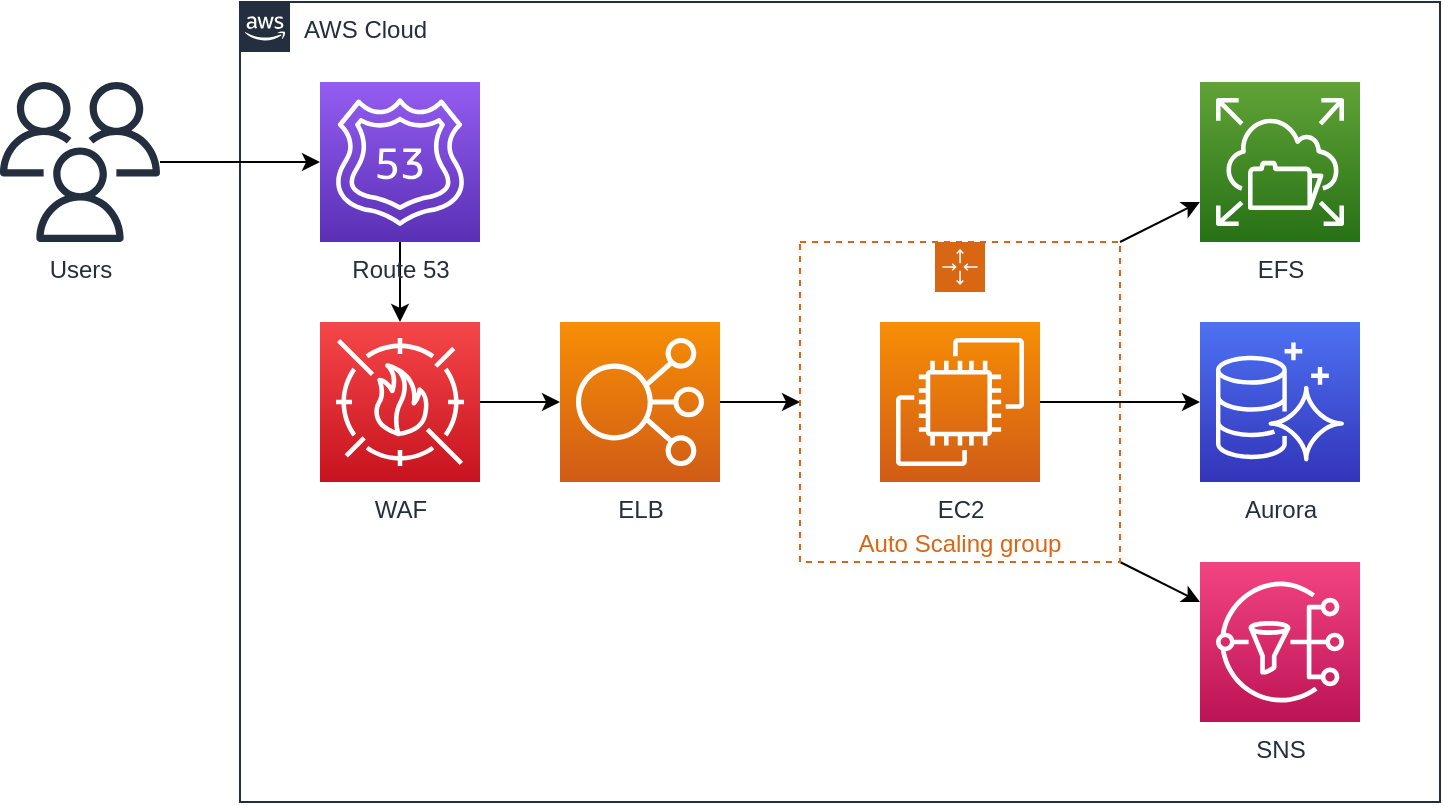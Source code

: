 <mxfile version="10.8.0" type="device"><diagram id="nkRnFH0tYcgGvOSvSR8F" name="Problem Scenario 1"><mxGraphModel dx="1629" dy="747" grid="1" gridSize="10" guides="1" tooltips="1" connect="1" arrows="1" fold="1" page="1" pageScale="1" pageWidth="850" pageHeight="1100" math="0" shadow="0"><root><mxCell id="cBRkSILLU4pSefNul4Za-0"/><mxCell id="cBRkSILLU4pSefNul4Za-1" parent="cBRkSILLU4pSefNul4Za-0"/><mxCell id="0w9BIMTTAF_3Nf6HR2x4-0" value="AWS Cloud" style="points=[[0,0],[0.25,0],[0.5,0],[0.75,0],[1,0],[1,0.25],[1,0.5],[1,0.75],[1,1],[0.75,1],[0.5,1],[0.25,1],[0,1],[0,0.75],[0,0.5],[0,0.25]];outlineConnect=0;gradientColor=none;html=1;whiteSpace=wrap;fontSize=12;fontStyle=0;shape=mxgraph.aws4.group;grIcon=mxgraph.aws4.group_aws_cloud_alt;strokeColor=#232F3E;fillColor=none;verticalAlign=top;align=left;spacingLeft=30;fontColor=#232F3E;dashed=0;" vertex="1" parent="cBRkSILLU4pSefNul4Za-1"><mxGeometry x="160" y="40" width="600" height="400" as="geometry"/></mxCell><mxCell id="0w9BIMTTAF_3Nf6HR2x4-25" style="edgeStyle=none;rounded=0;orthogonalLoop=1;jettySize=auto;html=1;" edge="1" parent="cBRkSILLU4pSefNul4Za-1" source="0w9BIMTTAF_3Nf6HR2x4-10" target="0w9BIMTTAF_3Nf6HR2x4-17"><mxGeometry relative="1" as="geometry"/></mxCell><mxCell id="0w9BIMTTAF_3Nf6HR2x4-10" value="Users" style="outlineConnect=0;fontColor=#232F3E;gradientColor=none;fillColor=#232F3E;strokeColor=none;dashed=0;verticalLabelPosition=bottom;verticalAlign=top;align=center;html=1;fontSize=12;fontStyle=0;aspect=fixed;pointerEvents=1;shape=mxgraph.aws4.users;" vertex="1" parent="cBRkSILLU4pSefNul4Za-1"><mxGeometry x="40" y="80" width="80" height="80" as="geometry"/></mxCell><mxCell id="0w9BIMTTAF_3Nf6HR2x4-26" style="edgeStyle=none;rounded=0;orthogonalLoop=1;jettySize=auto;html=1;" edge="1" parent="cBRkSILLU4pSefNul4Za-1" source="0w9BIMTTAF_3Nf6HR2x4-17" target="0w9BIMTTAF_3Nf6HR2x4-18"><mxGeometry relative="1" as="geometry"/></mxCell><mxCell id="0w9BIMTTAF_3Nf6HR2x4-17" value="Route 53" style="outlineConnect=0;fontColor=#232F3E;gradientColor=#945DF2;gradientDirection=north;fillColor=#5A30B5;strokeColor=#ffffff;dashed=0;verticalLabelPosition=bottom;verticalAlign=top;align=center;html=1;fontSize=12;fontStyle=0;aspect=fixed;shape=mxgraph.aws4.resourceIcon;resIcon=mxgraph.aws4.route_53;" vertex="1" parent="cBRkSILLU4pSefNul4Za-1"><mxGeometry x="200" y="80" width="80" height="80" as="geometry"/></mxCell><mxCell id="0w9BIMTTAF_3Nf6HR2x4-27" style="edgeStyle=none;rounded=0;orthogonalLoop=1;jettySize=auto;html=1;" edge="1" parent="cBRkSILLU4pSefNul4Za-1" source="0w9BIMTTAF_3Nf6HR2x4-18" target="0w9BIMTTAF_3Nf6HR2x4-19"><mxGeometry relative="1" as="geometry"/></mxCell><mxCell id="0w9BIMTTAF_3Nf6HR2x4-18" value="WAF" style="outlineConnect=0;fontColor=#232F3E;gradientColor=#F54749;gradientDirection=north;fillColor=#C7131F;strokeColor=#ffffff;dashed=0;verticalLabelPosition=bottom;verticalAlign=top;align=center;html=1;fontSize=12;fontStyle=0;aspect=fixed;shape=mxgraph.aws4.resourceIcon;resIcon=mxgraph.aws4.waf;" vertex="1" parent="cBRkSILLU4pSefNul4Za-1"><mxGeometry x="200" y="200" width="80" height="80" as="geometry"/></mxCell><mxCell id="0w9BIMTTAF_3Nf6HR2x4-28" style="edgeStyle=none;rounded=0;orthogonalLoop=1;jettySize=auto;html=1;entryX=0;entryY=0.5;entryDx=0;entryDy=0;" edge="1" parent="cBRkSILLU4pSefNul4Za-1" source="0w9BIMTTAF_3Nf6HR2x4-19" target="0w9BIMTTAF_3Nf6HR2x4-20"><mxGeometry relative="1" as="geometry"/></mxCell><mxCell id="0w9BIMTTAF_3Nf6HR2x4-19" value="ELB" style="outlineConnect=0;fontColor=#232F3E;gradientColor=#F78E04;gradientDirection=north;fillColor=#D05C17;strokeColor=#ffffff;dashed=0;verticalLabelPosition=bottom;verticalAlign=top;align=center;html=1;fontSize=12;fontStyle=0;aspect=fixed;shape=mxgraph.aws4.resourceIcon;resIcon=mxgraph.aws4.elastic_load_balancing;" vertex="1" parent="cBRkSILLU4pSefNul4Za-1"><mxGeometry x="320" y="200" width="80" height="80" as="geometry"/></mxCell><mxCell id="0w9BIMTTAF_3Nf6HR2x4-30" style="edgeStyle=none;rounded=0;orthogonalLoop=1;jettySize=auto;html=1;exitX=1;exitY=0;exitDx=0;exitDy=0;" edge="1" parent="cBRkSILLU4pSefNul4Za-1" source="0w9BIMTTAF_3Nf6HR2x4-20" target="0w9BIMTTAF_3Nf6HR2x4-23"><mxGeometry relative="1" as="geometry"/></mxCell><mxCell id="0w9BIMTTAF_3Nf6HR2x4-31" style="edgeStyle=none;rounded=0;orthogonalLoop=1;jettySize=auto;html=1;exitX=1;exitY=1;exitDx=0;exitDy=0;" edge="1" parent="cBRkSILLU4pSefNul4Za-1" source="0w9BIMTTAF_3Nf6HR2x4-20" target="0w9BIMTTAF_3Nf6HR2x4-24"><mxGeometry relative="1" as="geometry"/></mxCell><mxCell id="0w9BIMTTAF_3Nf6HR2x4-20" value="Auto Scaling group" style="points=[[0,0],[0.25,0],[0.5,0],[0.75,0],[1,0],[1,0.25],[1,0.5],[1,0.75],[1,1],[0.75,1],[0.5,1],[0.25,1],[0,1],[0,0.75],[0,0.5],[0,0.25]];outlineConnect=0;gradientColor=none;html=1;whiteSpace=wrap;fontSize=12;fontStyle=0;shape=mxgraph.aws4.groupCenter;grIcon=mxgraph.aws4.group_auto_scaling_group;grStroke=1;strokeColor=#D86613;fillColor=none;verticalAlign=bottom;align=center;fontColor=#D86613;dashed=1;spacingTop=25;" vertex="1" parent="cBRkSILLU4pSefNul4Za-1"><mxGeometry x="440" y="160" width="160" height="160" as="geometry"/></mxCell><mxCell id="0w9BIMTTAF_3Nf6HR2x4-29" style="edgeStyle=none;rounded=0;orthogonalLoop=1;jettySize=auto;html=1;" edge="1" parent="cBRkSILLU4pSefNul4Za-1" source="0w9BIMTTAF_3Nf6HR2x4-21" target="0w9BIMTTAF_3Nf6HR2x4-22"><mxGeometry relative="1" as="geometry"/></mxCell><mxCell id="0w9BIMTTAF_3Nf6HR2x4-21" value="EC2" style="outlineConnect=0;fontColor=#232F3E;gradientColor=#F78E04;gradientDirection=north;fillColor=#D05C17;strokeColor=#ffffff;dashed=0;verticalLabelPosition=bottom;verticalAlign=top;align=center;html=1;fontSize=12;fontStyle=0;aspect=fixed;shape=mxgraph.aws4.resourceIcon;resIcon=mxgraph.aws4.ec2;" vertex="1" parent="cBRkSILLU4pSefNul4Za-1"><mxGeometry x="480" y="200" width="80" height="80" as="geometry"/></mxCell><mxCell id="0w9BIMTTAF_3Nf6HR2x4-22" value="Aurora" style="outlineConnect=0;fontColor=#232F3E;gradientColor=#4D72F3;gradientDirection=north;fillColor=#3334B9;strokeColor=#ffffff;dashed=0;verticalLabelPosition=bottom;verticalAlign=top;align=center;html=1;fontSize=12;fontStyle=0;aspect=fixed;shape=mxgraph.aws4.resourceIcon;resIcon=mxgraph.aws4.aurora;" vertex="1" parent="cBRkSILLU4pSefNul4Za-1"><mxGeometry x="640" y="200" width="80" height="80" as="geometry"/></mxCell><mxCell id="0w9BIMTTAF_3Nf6HR2x4-23" value="EFS" style="outlineConnect=0;fontColor=#232F3E;gradientColor=#60A337;gradientDirection=north;fillColor=#277116;strokeColor=#ffffff;dashed=0;verticalLabelPosition=bottom;verticalAlign=top;align=center;html=1;fontSize=12;fontStyle=0;aspect=fixed;shape=mxgraph.aws4.resourceIcon;resIcon=mxgraph.aws4.elastic_file_system;" vertex="1" parent="cBRkSILLU4pSefNul4Za-1"><mxGeometry x="640" y="80" width="80" height="80" as="geometry"/></mxCell><mxCell id="0w9BIMTTAF_3Nf6HR2x4-24" value="SNS" style="outlineConnect=0;fontColor=#232F3E;gradientColor=#F34482;gradientDirection=north;fillColor=#BC1356;strokeColor=#ffffff;dashed=0;verticalLabelPosition=bottom;verticalAlign=top;align=center;html=1;fontSize=12;fontStyle=0;aspect=fixed;shape=mxgraph.aws4.resourceIcon;resIcon=mxgraph.aws4.sns;" vertex="1" parent="cBRkSILLU4pSefNul4Za-1"><mxGeometry x="640" y="320" width="80" height="80" as="geometry"/></mxCell></root></mxGraphModel></diagram><diagram id="D8cVdTevtv795btRa6Ma" name="Problem Scenario 2"><mxGraphModel dx="1629" dy="747" grid="1" gridSize="10" guides="1" tooltips="1" connect="1" arrows="1" fold="1" page="1" pageScale="1" pageWidth="850" pageHeight="1100" math="0" shadow="0"><root><mxCell id="4-lgWDIviXlJ6VfaUgxH-0"/><mxCell id="4-lgWDIviXlJ6VfaUgxH-1" parent="4-lgWDIviXlJ6VfaUgxH-0"/><mxCell id="4-lgWDIviXlJ6VfaUgxH-13" value="S3 Deep Glacier" style="outlineConnect=0;fontColor=#232F3E;gradientColor=#60A337;gradientDirection=north;fillColor=#277116;strokeColor=#ffffff;dashed=0;verticalLabelPosition=bottom;verticalAlign=top;align=center;html=1;fontSize=12;fontStyle=0;aspect=fixed;shape=mxgraph.aws4.resourceIcon;resIcon=mxgraph.aws4.glacier;" parent="4-lgWDIviXlJ6VfaUgxH-1" vertex="1"><mxGeometry x="399.5" y="279.5" width="81" height="81" as="geometry"/></mxCell><mxCell id="9KRD79lhvPBiFUoh8ox8-1" value="AWS Cloud" style="points=[[0,0],[0.25,0],[0.5,0],[0.75,0],[1,0],[1,0.25],[1,0.5],[1,0.75],[1,1],[0.75,1],[0.5,1],[0.25,1],[0,1],[0,0.75],[0,0.5],[0,0.25]];outlineConnect=0;gradientColor=none;html=1;whiteSpace=wrap;fontSize=12;fontStyle=0;shape=mxgraph.aws4.group;grIcon=mxgraph.aws4.group_aws_cloud_alt;strokeColor=#232F3E;fillColor=none;verticalAlign=top;align=left;spacingLeft=30;fontColor=#232F3E;dashed=0;" parent="4-lgWDIviXlJ6VfaUgxH-1" vertex="1"><mxGeometry x="120" y="239" width="400" height="160" as="geometry"/></mxCell><mxCell id="9KRD79lhvPBiFUoh8ox8-0" value="AWS Cloud" style="points=[[0,0],[0.25,0],[0.5,0],[0.75,0],[1,0],[1,0.25],[1,0.5],[1,0.75],[1,1],[0.75,1],[0.5,1],[0.25,1],[0,1],[0,0.75],[0,0.5],[0,0.25]];outlineConnect=0;gradientColor=none;html=1;whiteSpace=wrap;fontSize=12;fontStyle=0;shape=mxgraph.aws4.group;grIcon=mxgraph.aws4.group_aws_cloud_alt;strokeColor=#232F3E;fillColor=none;verticalAlign=top;align=left;spacingLeft=30;fontColor=#232F3E;dashed=0;" parent="4-lgWDIviXlJ6VfaUgxH-1" vertex="1"><mxGeometry x="121" y="40" width="399" height="160" as="geometry"/></mxCell><mxCell id="4-lgWDIviXlJ6VfaUgxH-6" value="" style="edgeStyle=none;rounded=0;orthogonalLoop=1;jettySize=auto;html=1;" parent="4-lgWDIviXlJ6VfaUgxH-1" source="4-lgWDIviXlJ6VfaUgxH-2" target="4-lgWDIviXlJ6VfaUgxH-3" edge="1"><mxGeometry relative="1" as="geometry"/></mxCell><mxCell id="9KRD79lhvPBiFUoh8ox8-2" style="edgeStyle=none;rounded=0;orthogonalLoop=1;jettySize=auto;html=1;" parent="4-lgWDIviXlJ6VfaUgxH-1" source="4-lgWDIviXlJ6VfaUgxH-2" target="4-lgWDIviXlJ6VfaUgxH-11" edge="1"><mxGeometry relative="1" as="geometry"/></mxCell><mxCell id="4-lgWDIviXlJ6VfaUgxH-2" value="Client" style="outlineConnect=0;fontColor=#232F3E;gradientColor=none;fillColor=#232F3E;strokeColor=none;dashed=0;verticalLabelPosition=bottom;verticalAlign=top;align=center;html=1;fontSize=12;fontStyle=0;aspect=fixed;pointerEvents=1;shape=mxgraph.aws4.mobile_client;" parent="4-lgWDIviXlJ6VfaUgxH-1" vertex="1"><mxGeometry x="41" y="180" width="42" height="80" as="geometry"/></mxCell><mxCell id="4-lgWDIviXlJ6VfaUgxH-7" value="" style="edgeStyle=none;rounded=0;orthogonalLoop=1;jettySize=auto;html=1;" parent="4-lgWDIviXlJ6VfaUgxH-1" source="4-lgWDIviXlJ6VfaUgxH-3" target="4-lgWDIviXlJ6VfaUgxH-4" edge="1"><mxGeometry relative="1" as="geometry"/></mxCell><mxCell id="4-lgWDIviXlJ6VfaUgxH-3" value="Kinesis Firehose" style="outlineConnect=0;fontColor=#232F3E;gradientColor=#945DF2;gradientDirection=north;fillColor=#5A30B5;strokeColor=#ffffff;dashed=0;verticalLabelPosition=bottom;verticalAlign=top;align=center;html=1;fontSize=12;fontStyle=0;aspect=fixed;shape=mxgraph.aws4.resourceIcon;resIcon=mxgraph.aws4.kinesis_data_firehose;" parent="4-lgWDIviXlJ6VfaUgxH-1" vertex="1"><mxGeometry x="159.5" y="80" width="80" height="80" as="geometry"/></mxCell><mxCell id="4-lgWDIviXlJ6VfaUgxH-4" value="S3" style="outlineConnect=0;fontColor=#232F3E;gradientColor=#60A337;gradientDirection=north;fillColor=#277116;strokeColor=#ffffff;dashed=0;verticalLabelPosition=bottom;verticalAlign=top;align=center;html=1;fontSize=12;fontStyle=0;aspect=fixed;shape=mxgraph.aws4.resourceIcon;resIcon=mxgraph.aws4.s3;" parent="4-lgWDIviXlJ6VfaUgxH-1" vertex="1"><mxGeometry x="400" y="80" width="80" height="80" as="geometry"/></mxCell><mxCell id="4-lgWDIviXlJ6VfaUgxH-10" value="" style="edgeStyle=none;rounded=0;orthogonalLoop=1;jettySize=auto;html=1;" parent="4-lgWDIviXlJ6VfaUgxH-1" source="4-lgWDIviXlJ6VfaUgxH-11" target="4-lgWDIviXlJ6VfaUgxH-12" edge="1"><mxGeometry relative="1" as="geometry"/></mxCell><mxCell id="4-lgWDIviXlJ6VfaUgxH-11" value="Kinesis Firehose" style="outlineConnect=0;fontColor=#232F3E;gradientColor=#945DF2;gradientDirection=north;fillColor=#5A30B5;strokeColor=#ffffff;dashed=0;verticalLabelPosition=bottom;verticalAlign=top;align=center;html=1;fontSize=12;fontStyle=0;aspect=fixed;shape=mxgraph.aws4.resourceIcon;resIcon=mxgraph.aws4.kinesis_data_firehose;" parent="4-lgWDIviXlJ6VfaUgxH-1" vertex="1"><mxGeometry x="159.5" y="280.5" width="80" height="80" as="geometry"/></mxCell><mxCell id="fQ1exSxDloJAXNJZc_jA-0" style="edgeStyle=none;rounded=0;orthogonalLoop=1;jettySize=auto;html=1;" parent="4-lgWDIviXlJ6VfaUgxH-1" source="4-lgWDIviXlJ6VfaUgxH-12" target="4-lgWDIviXlJ6VfaUgxH-13" edge="1"><mxGeometry relative="1" as="geometry"/></mxCell><mxCell id="4-lgWDIviXlJ6VfaUgxH-12" value="S3" style="outlineConnect=0;fontColor=#232F3E;gradientColor=#60A337;gradientDirection=north;fillColor=#277116;strokeColor=#ffffff;dashed=0;verticalLabelPosition=bottom;verticalAlign=top;align=center;html=1;fontSize=12;fontStyle=0;aspect=fixed;shape=mxgraph.aws4.resourceIcon;resIcon=mxgraph.aws4.s3;" parent="4-lgWDIviXlJ6VfaUgxH-1" vertex="1"><mxGeometry x="279.5" y="279.5" width="80" height="80" as="geometry"/></mxCell></root></mxGraphModel></diagram><diagram id="WHQ2B800akSSdO6FKMEv" name="Problem Scenario 3"><mxGraphModel dx="1629" dy="747" grid="1" gridSize="10" guides="1" tooltips="1" connect="1" arrows="1" fold="1" page="1" pageScale="1" pageWidth="850" pageHeight="1100" math="0" shadow="0"><root><mxCell id="yuWv5EnCFPvzchTw2guV-0"/><mxCell id="yuWv5EnCFPvzchTw2guV-1" parent="yuWv5EnCFPvzchTw2guV-0"/><mxCell id="yuWv5EnCFPvzchTw2guV-2" value="AWS Cloud" style="points=[[0,0],[0.25,0],[0.5,0],[0.75,0],[1,0],[1,0.25],[1,0.5],[1,0.75],[1,1],[0.75,1],[0.5,1],[0.25,1],[0,1],[0,0.75],[0,0.5],[0,0.25]];outlineConnect=0;gradientColor=none;html=1;whiteSpace=wrap;fontSize=12;fontStyle=0;shape=mxgraph.aws4.group;grIcon=mxgraph.aws4.group_aws_cloud_alt;strokeColor=#232F3E;fillColor=none;verticalAlign=top;align=left;spacingLeft=30;fontColor=#232F3E;dashed=0;" parent="yuWv5EnCFPvzchTw2guV-1" vertex="1"><mxGeometry x="160" y="40" width="760" height="640" as="geometry"/></mxCell><mxCell id="yuWv5EnCFPvzchTw2guV-11" value="" style="edgeStyle=none;rounded=0;orthogonalLoop=1;jettySize=auto;html=1;" parent="yuWv5EnCFPvzchTw2guV-1" source="yuWv5EnCFPvzchTw2guV-3" target="yuWv5EnCFPvzchTw2guV-5" edge="1"><mxGeometry relative="1" as="geometry"/></mxCell><mxCell id="yuWv5EnCFPvzchTw2guV-3" value="CloudFront" style="outlineConnect=0;fontColor=#232F3E;gradientColor=#945DF2;gradientDirection=north;fillColor=#5A30B5;strokeColor=#ffffff;dashed=0;verticalLabelPosition=bottom;verticalAlign=top;align=center;html=1;fontSize=12;fontStyle=0;aspect=fixed;shape=mxgraph.aws4.resourceIcon;resIcon=mxgraph.aws4.cloudfront;" parent="yuWv5EnCFPvzchTw2guV-1" vertex="1"><mxGeometry x="440" y="80" width="80" height="80" as="geometry"/></mxCell><mxCell id="yuWv5EnCFPvzchTw2guV-5" value="Static Files&lt;br&gt;" style="outlineConnect=0;fontColor=#232F3E;gradientColor=#60A337;gradientDirection=north;fillColor=#277116;strokeColor=#ffffff;dashed=0;verticalLabelPosition=bottom;verticalAlign=top;align=center;html=1;fontSize=12;fontStyle=0;aspect=fixed;shape=mxgraph.aws4.resourceIcon;resIcon=mxgraph.aws4.s3;" parent="yuWv5EnCFPvzchTw2guV-1" vertex="1"><mxGeometry x="560" y="80" width="80" height="80" as="geometry"/></mxCell><mxCell id="86NyNkVHgmxpSCGoUSL6-1" style="edgeStyle=none;rounded=0;orthogonalLoop=1;jettySize=auto;html=1;" edge="1" parent="yuWv5EnCFPvzchTw2guV-1" source="yuWv5EnCFPvzchTw2guV-6" target="86NyNkVHgmxpSCGoUSL6-0"><mxGeometry relative="1" as="geometry"/></mxCell><mxCell id="yuWv5EnCFPvzchTw2guV-6" value="Route 53" style="outlineConnect=0;fontColor=#232F3E;gradientColor=#945DF2;gradientDirection=north;fillColor=#5A30B5;strokeColor=#ffffff;dashed=0;verticalLabelPosition=bottom;verticalAlign=top;align=center;html=1;fontSize=12;fontStyle=0;aspect=fixed;shape=mxgraph.aws4.resourceIcon;resIcon=mxgraph.aws4.route_53;" parent="yuWv5EnCFPvzchTw2guV-1" vertex="1"><mxGeometry x="200" y="200" width="80" height="80" as="geometry"/></mxCell><mxCell id="SJz8dBLbujiVQ1Gqviw1-2" style="edgeStyle=none;rounded=0;orthogonalLoop=1;jettySize=auto;html=1;" parent="yuWv5EnCFPvzchTw2guV-1" source="yuWv5EnCFPvzchTw2guV-7" target="SJz8dBLbujiVQ1Gqviw1-1" edge="1"><mxGeometry relative="1" as="geometry"/></mxCell><mxCell id="yuWv5EnCFPvzchTw2guV-7" value="API Gateway" style="outlineConnect=0;fontColor=#232F3E;gradientColor=#945DF2;gradientDirection=north;fillColor=#5A30B5;strokeColor=#ffffff;dashed=0;verticalLabelPosition=bottom;verticalAlign=top;align=center;html=1;fontSize=12;fontStyle=0;aspect=fixed;shape=mxgraph.aws4.resourceIcon;resIcon=mxgraph.aws4.api_gateway;" parent="yuWv5EnCFPvzchTw2guV-1" vertex="1"><mxGeometry x="440" y="320" width="80" height="80" as="geometry"/></mxCell><mxCell id="yuWv5EnCFPvzchTw2guV-25" style="edgeStyle=none;rounded=0;orthogonalLoop=1;jettySize=auto;html=1;" parent="yuWv5EnCFPvzchTw2guV-1" source="yuWv5EnCFPvzchTw2guV-14" target="yuWv5EnCFPvzchTw2guV-23" edge="1"><mxGeometry relative="1" as="geometry"/></mxCell><mxCell id="yuWv5EnCFPvzchTw2guV-14" value="Register API" style="outlineConnect=0;fontColor=#232F3E;gradientColor=#F78E04;gradientDirection=north;fillColor=#D05C17;strokeColor=#ffffff;dashed=0;verticalLabelPosition=bottom;verticalAlign=top;align=center;html=1;fontSize=12;fontStyle=0;aspect=fixed;shape=mxgraph.aws4.resourceIcon;resIcon=mxgraph.aws4.lambda;" parent="yuWv5EnCFPvzchTw2guV-1" vertex="1"><mxGeometry x="680" y="200" width="80" height="80" as="geometry"/></mxCell><mxCell id="yuWv5EnCFPvzchTw2guV-26" style="edgeStyle=none;rounded=0;orthogonalLoop=1;jettySize=auto;html=1;" parent="yuWv5EnCFPvzchTw2guV-1" source="yuWv5EnCFPvzchTw2guV-15" target="yuWv5EnCFPvzchTw2guV-23" edge="1"><mxGeometry relative="1" as="geometry"/></mxCell><mxCell id="zEb2vV-7PTORzBnk0i_F-9" style="edgeStyle=none;rounded=0;orthogonalLoop=1;jettySize=auto;html=1;" parent="yuWv5EnCFPvzchTw2guV-1" source="yuWv5EnCFPvzchTw2guV-15" target="zEb2vV-7PTORzBnk0i_F-5" edge="1"><mxGeometry relative="1" as="geometry"/></mxCell><mxCell id="yuWv5EnCFPvzchTw2guV-15" value="Ride Request API" style="outlineConnect=0;fontColor=#232F3E;gradientColor=#F78E04;gradientDirection=north;fillColor=#D05C17;strokeColor=#ffffff;dashed=0;verticalLabelPosition=bottom;verticalAlign=top;align=center;html=1;fontSize=12;fontStyle=0;aspect=fixed;shape=mxgraph.aws4.resourceIcon;resIcon=mxgraph.aws4.lambda;" parent="yuWv5EnCFPvzchTw2guV-1" vertex="1"><mxGeometry x="680" y="320" width="80" height="80" as="geometry"/></mxCell><mxCell id="yuWv5EnCFPvzchTw2guV-23" value="Aurora" style="outlineConnect=0;fontColor=#232F3E;gradientColor=#4D72F3;gradientDirection=north;fillColor=#3334B9;strokeColor=#ffffff;dashed=0;verticalLabelPosition=bottom;verticalAlign=top;align=center;html=1;fontSize=12;fontStyle=0;aspect=fixed;shape=mxgraph.aws4.resourceIcon;resIcon=mxgraph.aws4.aurora;" parent="yuWv5EnCFPvzchTw2guV-1" vertex="1"><mxGeometry x="800" y="260" width="80" height="80" as="geometry"/></mxCell><mxCell id="yuWv5EnCFPvzchTw2guV-31" value="" style="edgeStyle=none;rounded=0;orthogonalLoop=1;jettySize=auto;html=1;" parent="yuWv5EnCFPvzchTw2guV-1" source="yuWv5EnCFPvzchTw2guV-27" target="yuWv5EnCFPvzchTw2guV-6" edge="1"><mxGeometry relative="1" as="geometry"/></mxCell><mxCell id="yuWv5EnCFPvzchTw2guV-27" value="Users" style="outlineConnect=0;fontColor=#232F3E;gradientColor=none;fillColor=#232F3E;strokeColor=none;dashed=0;verticalLabelPosition=bottom;verticalAlign=top;align=center;html=1;fontSize=12;fontStyle=0;aspect=fixed;pointerEvents=1;shape=mxgraph.aws4.users;" parent="yuWv5EnCFPvzchTw2guV-1" vertex="1"><mxGeometry x="40" y="200" width="80" height="80" as="geometry"/></mxCell><mxCell id="yuWv5EnCFPvzchTw2guV-41" style="edgeStyle=none;rounded=0;orthogonalLoop=1;jettySize=auto;html=1;" parent="yuWv5EnCFPvzchTw2guV-1" source="yuWv5EnCFPvzchTw2guV-38" target="yuWv5EnCFPvzchTw2guV-23" edge="1"><mxGeometry relative="1" as="geometry"><mxPoint x="680" y="240" as="targetPoint"/></mxGeometry></mxCell><mxCell id="yuWv5EnCFPvzchTw2guV-38" value="Login API" style="outlineConnect=0;fontColor=#232F3E;gradientColor=#F78E04;gradientDirection=north;fillColor=#D05C17;strokeColor=#ffffff;dashed=0;verticalLabelPosition=bottom;verticalAlign=top;align=center;html=1;fontSize=12;fontStyle=0;aspect=fixed;shape=mxgraph.aws4.resourceIcon;resIcon=mxgraph.aws4.lambda;" parent="yuWv5EnCFPvzchTw2guV-1" vertex="1"><mxGeometry x="680" y="80" width="80" height="80" as="geometry"/></mxCell><mxCell id="SJz8dBLbujiVQ1Gqviw1-3" style="edgeStyle=none;rounded=0;orthogonalLoop=1;jettySize=auto;html=1;" parent="yuWv5EnCFPvzchTw2guV-1" source="SJz8dBLbujiVQ1Gqviw1-1" target="yuWv5EnCFPvzchTw2guV-38" edge="1"><mxGeometry relative="1" as="geometry"/></mxCell><mxCell id="SJz8dBLbujiVQ1Gqviw1-4" style="edgeStyle=none;rounded=0;orthogonalLoop=1;jettySize=auto;html=1;" parent="yuWv5EnCFPvzchTw2guV-1" source="SJz8dBLbujiVQ1Gqviw1-1" target="yuWv5EnCFPvzchTw2guV-14" edge="1"><mxGeometry relative="1" as="geometry"/></mxCell><mxCell id="SJz8dBLbujiVQ1Gqviw1-5" style="edgeStyle=none;rounded=0;orthogonalLoop=1;jettySize=auto;html=1;" parent="yuWv5EnCFPvzchTw2guV-1" source="SJz8dBLbujiVQ1Gqviw1-1" target="yuWv5EnCFPvzchTw2guV-15" edge="1"><mxGeometry relative="1" as="geometry"/></mxCell><mxCell id="zEb2vV-7PTORzBnk0i_F-3" style="edgeStyle=none;rounded=0;orthogonalLoop=1;jettySize=auto;html=1;" parent="yuWv5EnCFPvzchTw2guV-1" source="SJz8dBLbujiVQ1Gqviw1-1" target="zEb2vV-7PTORzBnk0i_F-2" edge="1"><mxGeometry relative="1" as="geometry"/></mxCell><mxCell id="zEb2vV-7PTORzBnk0i_F-11" style="edgeStyle=none;rounded=0;orthogonalLoop=1;jettySize=auto;html=1;" parent="yuWv5EnCFPvzchTw2guV-1" source="SJz8dBLbujiVQ1Gqviw1-1" target="zEb2vV-7PTORzBnk0i_F-8" edge="1"><mxGeometry relative="1" as="geometry"/></mxCell><mxCell id="SJz8dBLbujiVQ1Gqviw1-1" value="Session API" style="outlineConnect=0;fontColor=#232F3E;gradientColor=#F78E04;gradientDirection=north;fillColor=#D05C17;strokeColor=#ffffff;dashed=0;verticalLabelPosition=bottom;verticalAlign=top;align=center;html=1;fontSize=12;fontStyle=0;aspect=fixed;shape=mxgraph.aws4.resourceIcon;resIcon=mxgraph.aws4.lambda;" parent="yuWv5EnCFPvzchTw2guV-1" vertex="1"><mxGeometry x="560" y="320" width="80" height="80" as="geometry"/></mxCell><mxCell id="zEb2vV-7PTORzBnk0i_F-4" style="edgeStyle=none;rounded=0;orthogonalLoop=1;jettySize=auto;html=1;" parent="yuWv5EnCFPvzchTw2guV-1" source="zEb2vV-7PTORzBnk0i_F-2" target="yuWv5EnCFPvzchTw2guV-23" edge="1"><mxGeometry relative="1" as="geometry"/></mxCell><mxCell id="zEb2vV-7PTORzBnk0i_F-2" value="Ride Details API" style="outlineConnect=0;fontColor=#232F3E;gradientColor=#F78E04;gradientDirection=north;fillColor=#D05C17;strokeColor=#ffffff;dashed=0;verticalLabelPosition=bottom;verticalAlign=top;align=center;html=1;fontSize=12;fontStyle=0;aspect=fixed;shape=mxgraph.aws4.resourceIcon;resIcon=mxgraph.aws4.lambda;" parent="yuWv5EnCFPvzchTw2guV-1" vertex="1"><mxGeometry x="680" y="440" width="80" height="80" as="geometry"/></mxCell><mxCell id="zEb2vV-7PTORzBnk0i_F-5" value="SQS" style="outlineConnect=0;fontColor=#232F3E;gradientColor=#F34482;gradientDirection=north;fillColor=#BC1356;strokeColor=#ffffff;dashed=0;verticalLabelPosition=bottom;verticalAlign=top;align=center;html=1;fontSize=12;fontStyle=0;aspect=fixed;shape=mxgraph.aws4.resourceIcon;resIcon=mxgraph.aws4.sqs;" parent="yuWv5EnCFPvzchTw2guV-1" vertex="1"><mxGeometry x="800" y="440" width="80" height="80" as="geometry"/></mxCell><mxCell id="zEb2vV-7PTORzBnk0i_F-10" style="edgeStyle=none;rounded=0;orthogonalLoop=1;jettySize=auto;html=1;" parent="yuWv5EnCFPvzchTw2guV-1" source="zEb2vV-7PTORzBnk0i_F-8" target="zEb2vV-7PTORzBnk0i_F-5" edge="1"><mxGeometry relative="1" as="geometry"/></mxCell><mxCell id="zEb2vV-7PTORzBnk0i_F-8" value="Nearby Ride Requests API" style="outlineConnect=0;fontColor=#232F3E;gradientColor=#F78E04;gradientDirection=north;fillColor=#D05C17;strokeColor=#ffffff;dashed=0;verticalLabelPosition=bottom;verticalAlign=top;align=center;html=1;fontSize=12;fontStyle=0;aspect=fixed;shape=mxgraph.aws4.resourceIcon;resIcon=mxgraph.aws4.lambda;" parent="yuWv5EnCFPvzchTw2guV-1" vertex="1"><mxGeometry x="680" y="560" width="80" height="80" as="geometry"/></mxCell><mxCell id="86NyNkVHgmxpSCGoUSL6-2" style="edgeStyle=none;rounded=0;orthogonalLoop=1;jettySize=auto;html=1;" edge="1" parent="yuWv5EnCFPvzchTw2guV-1" source="86NyNkVHgmxpSCGoUSL6-0" target="yuWv5EnCFPvzchTw2guV-3"><mxGeometry relative="1" as="geometry"/></mxCell><mxCell id="86NyNkVHgmxpSCGoUSL6-3" style="edgeStyle=none;rounded=0;orthogonalLoop=1;jettySize=auto;html=1;" edge="1" parent="yuWv5EnCFPvzchTw2guV-1" source="86NyNkVHgmxpSCGoUSL6-0" target="yuWv5EnCFPvzchTw2guV-7"><mxGeometry relative="1" as="geometry"/></mxCell><mxCell id="86NyNkVHgmxpSCGoUSL6-0" value="WAF" style="outlineConnect=0;fontColor=#232F3E;gradientColor=#F54749;gradientDirection=north;fillColor=#C7131F;strokeColor=#ffffff;dashed=0;verticalLabelPosition=bottom;verticalAlign=top;align=center;html=1;fontSize=12;fontStyle=0;aspect=fixed;shape=mxgraph.aws4.resourceIcon;resIcon=mxgraph.aws4.waf;" vertex="1" parent="yuWv5EnCFPvzchTw2guV-1"><mxGeometry x="320" y="200" width="80" height="80" as="geometry"/></mxCell></root></mxGraphModel></diagram></mxfile>